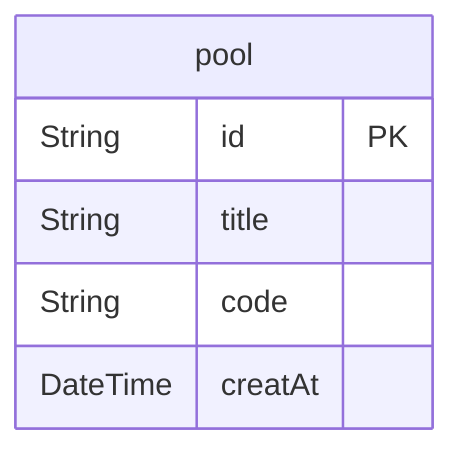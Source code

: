erDiagram

  pool {
    String id PK 
    String title  
    String code  
    DateTime creatAt  
    }